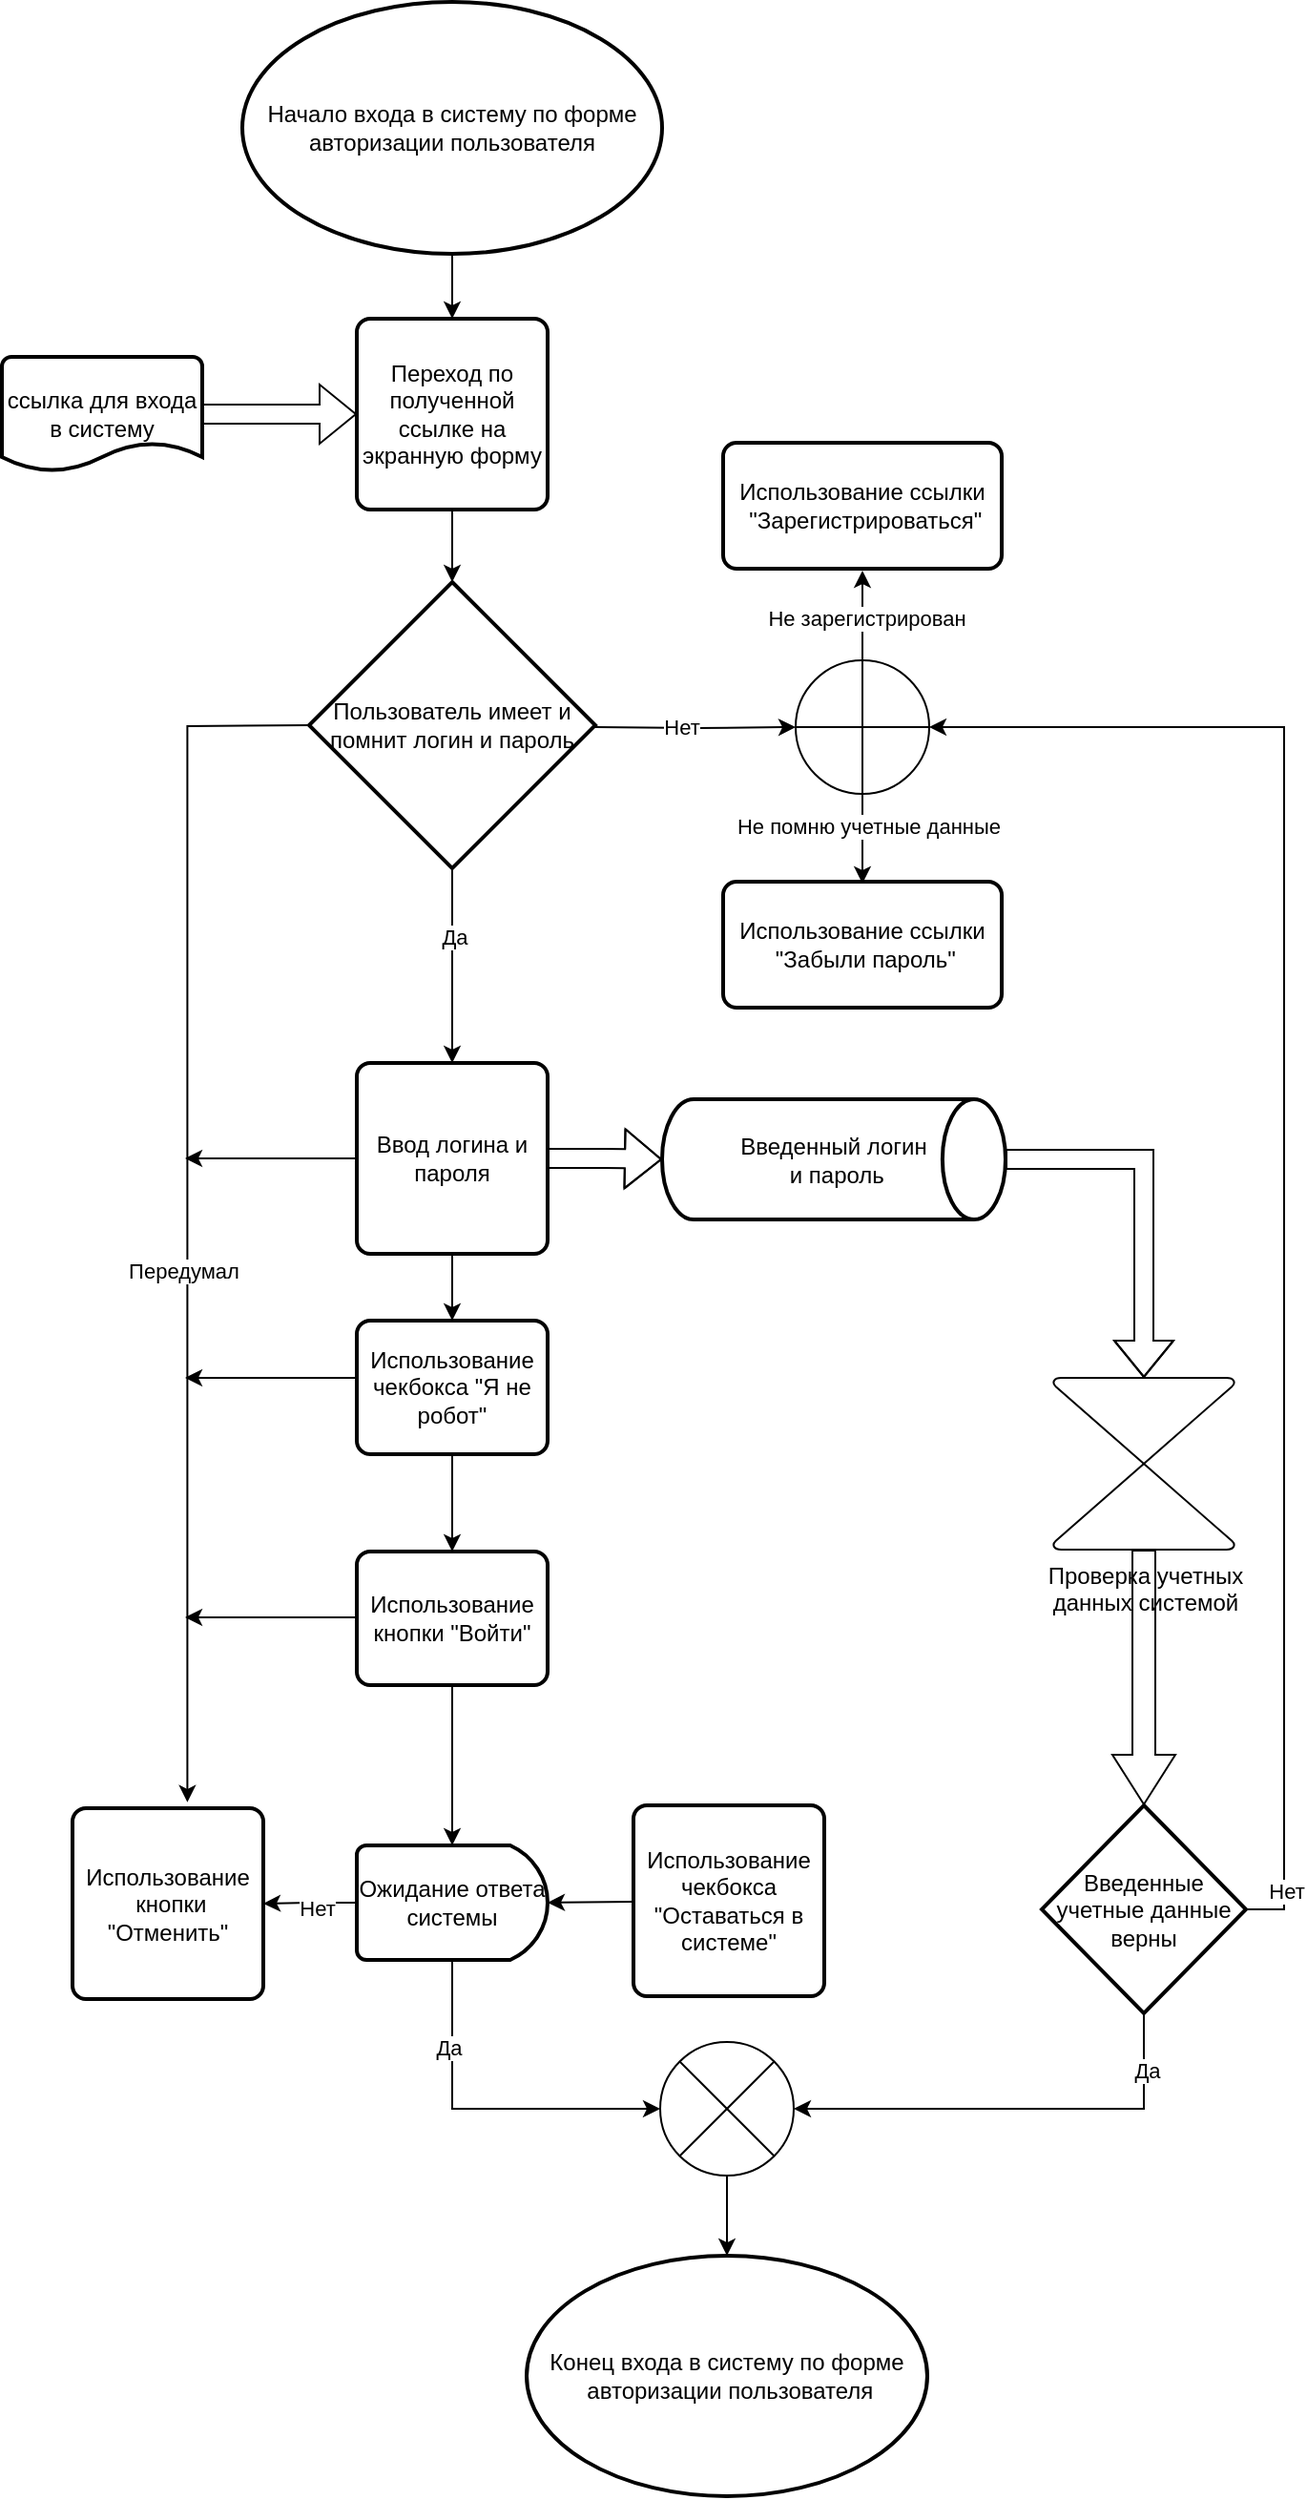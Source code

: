 <mxfile version="21.6.9" type="device" pages="2">
  <diagram name="Задание 1.1" id="edf60f1a-56cd-e834-aa8a-f176f3a09ee4">
    <mxGraphModel dx="2287" dy="1295" grid="1" gridSize="10" guides="1" tooltips="1" connect="1" arrows="1" fold="1" page="1" pageScale="1" pageWidth="1100" pageHeight="850" background="none" math="0" shadow="0">
      <root>
        <mxCell id="0" />
        <mxCell id="1" parent="0" />
        <mxCell id="NXcKFDhUdFTzib9vMsDD-40" value="" style="edgeStyle=orthogonalEdgeStyle;rounded=0;orthogonalLoop=1;jettySize=auto;html=1;" parent="1" source="NXcKFDhUdFTzib9vMsDD-37" target="NXcKFDhUdFTzib9vMsDD-39" edge="1">
          <mxGeometry relative="1" as="geometry" />
        </mxCell>
        <mxCell id="NXcKFDhUdFTzib9vMsDD-37" value="Начало&amp;nbsp;входа в систему по форме авторизации пользователя" style="strokeWidth=2;html=1;shape=mxgraph.flowchart.start_1;whiteSpace=wrap;aspect=fixed;" parent="1" vertex="1">
          <mxGeometry x="459" y="175" width="220" height="132" as="geometry" />
        </mxCell>
        <mxCell id="NXcKFDhUdFTzib9vMsDD-95" style="edgeStyle=orthogonalEdgeStyle;shape=flexArrow;rounded=0;orthogonalLoop=1;jettySize=auto;html=1;exitX=1;exitY=0.5;exitDx=0;exitDy=0;exitPerimeter=0;entryX=0;entryY=0.5;entryDx=0;entryDy=0;" parent="1" source="NXcKFDhUdFTzib9vMsDD-38" target="NXcKFDhUdFTzib9vMsDD-39" edge="1">
          <mxGeometry relative="1" as="geometry">
            <mxPoint x="452" y="391" as="sourcePoint" />
          </mxGeometry>
        </mxCell>
        <mxCell id="NXcKFDhUdFTzib9vMsDD-38" value="ссылка для входа в систему" style="strokeWidth=2;html=1;shape=mxgraph.flowchart.document2;whiteSpace=wrap;size=0.25;" parent="1" vertex="1">
          <mxGeometry x="333" y="361" width="105" height="60" as="geometry" />
        </mxCell>
        <mxCell id="NXcKFDhUdFTzib9vMsDD-80" value="" style="edgeStyle=orthogonalEdgeStyle;rounded=0;orthogonalLoop=1;jettySize=auto;html=1;" parent="1" source="NXcKFDhUdFTzib9vMsDD-39" target="NXcKFDhUdFTzib9vMsDD-47" edge="1">
          <mxGeometry relative="1" as="geometry" />
        </mxCell>
        <mxCell id="NXcKFDhUdFTzib9vMsDD-39" value="Переход по полученной ссылке на экранную форму" style="rounded=1;whiteSpace=wrap;html=1;absoluteArcSize=1;arcSize=14;strokeWidth=2;" parent="1" vertex="1">
          <mxGeometry x="519" y="341" width="100" height="100" as="geometry" />
        </mxCell>
        <mxCell id="NXcKFDhUdFTzib9vMsDD-71" value="" style="edgeStyle=orthogonalEdgeStyle;rounded=0;orthogonalLoop=1;jettySize=auto;html=1;" parent="1" source="NXcKFDhUdFTzib9vMsDD-43" target="NXcKFDhUdFTzib9vMsDD-69" edge="1">
          <mxGeometry relative="1" as="geometry" />
        </mxCell>
        <mxCell id="NXcKFDhUdFTzib9vMsDD-82" style="edgeStyle=orthogonalEdgeStyle;rounded=0;orthogonalLoop=1;jettySize=auto;html=1;" parent="1" source="NXcKFDhUdFTzib9vMsDD-43" edge="1">
          <mxGeometry relative="1" as="geometry">
            <mxPoint x="429" y="781" as="targetPoint" />
          </mxGeometry>
        </mxCell>
        <mxCell id="NXcKFDhUdFTzib9vMsDD-43" value="Ввод логина и пароля" style="rounded=1;whiteSpace=wrap;html=1;absoluteArcSize=1;arcSize=14;strokeWidth=2;" parent="1" vertex="1">
          <mxGeometry x="519" y="731" width="100" height="100" as="geometry" />
        </mxCell>
        <mxCell id="NXcKFDhUdFTzib9vMsDD-48" value="" style="edgeStyle=orthogonalEdgeStyle;rounded=0;orthogonalLoop=1;jettySize=auto;html=1;" parent="1" source="NXcKFDhUdFTzib9vMsDD-47" target="NXcKFDhUdFTzib9vMsDD-43" edge="1">
          <mxGeometry relative="1" as="geometry" />
        </mxCell>
        <mxCell id="NXcKFDhUdFTzib9vMsDD-54" value="Да" style="edgeLabel;html=1;align=center;verticalAlign=middle;resizable=0;points=[];" parent="NXcKFDhUdFTzib9vMsDD-48" vertex="1" connectable="0">
          <mxGeometry x="-0.324" y="1" relative="1" as="geometry">
            <mxPoint y="1" as="offset" />
          </mxGeometry>
        </mxCell>
        <mxCell id="NXcKFDhUdFTzib9vMsDD-60" value="" style="edgeStyle=orthogonalEdgeStyle;rounded=0;orthogonalLoop=1;jettySize=auto;html=1;" parent="1" target="NXcKFDhUdFTzib9vMsDD-59" edge="1">
          <mxGeometry relative="1" as="geometry">
            <mxPoint x="644" y="555" as="sourcePoint" />
          </mxGeometry>
        </mxCell>
        <mxCell id="NXcKFDhUdFTzib9vMsDD-61" value="Нет" style="edgeLabel;html=1;align=center;verticalAlign=middle;resizable=0;points=[];" parent="NXcKFDhUdFTzib9vMsDD-60" vertex="1" connectable="0">
          <mxGeometry x="-0.143" y="1" relative="1" as="geometry">
            <mxPoint as="offset" />
          </mxGeometry>
        </mxCell>
        <mxCell id="NXcKFDhUdFTzib9vMsDD-78" style="edgeStyle=orthogonalEdgeStyle;rounded=0;orthogonalLoop=1;jettySize=auto;html=1;entryX=0.602;entryY=-0.031;entryDx=0;entryDy=0;entryPerimeter=0;" parent="1" target="NXcKFDhUdFTzib9vMsDD-75" edge="1">
          <mxGeometry relative="1" as="geometry">
            <mxPoint x="495" y="554" as="sourcePoint" />
            <mxPoint x="420.6" y="1127.3" as="targetPoint" />
          </mxGeometry>
        </mxCell>
        <mxCell id="NXcKFDhUdFTzib9vMsDD-81" value="Передумал" style="edgeLabel;html=1;align=center;verticalAlign=middle;resizable=0;points=[];" parent="NXcKFDhUdFTzib9vMsDD-78" vertex="1" connectable="0">
          <mxGeometry x="0.113" y="-2" relative="1" as="geometry">
            <mxPoint as="offset" />
          </mxGeometry>
        </mxCell>
        <mxCell id="NXcKFDhUdFTzib9vMsDD-47" value="Пользователь имеет и &lt;br&gt;помнит логин и пароль" style="strokeWidth=2;html=1;shape=mxgraph.flowchart.decision;whiteSpace=wrap;aspect=fixed;" parent="1" vertex="1">
          <mxGeometry x="494" y="479" width="150" height="150" as="geometry" />
        </mxCell>
        <mxCell id="NXcKFDhUdFTzib9vMsDD-88" value="" style="edgeStyle=orthogonalEdgeStyle;rounded=0;orthogonalLoop=1;jettySize=auto;html=1;entryX=1;entryY=0.5;entryDx=0;entryDy=0;" parent="1" source="NXcKFDhUdFTzib9vMsDD-49" target="NXcKFDhUdFTzib9vMsDD-75" edge="1">
          <mxGeometry relative="1" as="geometry">
            <mxPoint x="454" y="1171.0" as="targetPoint" />
          </mxGeometry>
        </mxCell>
        <mxCell id="NXcKFDhUdFTzib9vMsDD-127" value="Нет" style="edgeLabel;html=1;align=center;verticalAlign=middle;resizable=0;points=[];" parent="NXcKFDhUdFTzib9vMsDD-88" vertex="1" connectable="0">
          <mxGeometry x="-0.151" y="3" relative="1" as="geometry">
            <mxPoint as="offset" />
          </mxGeometry>
        </mxCell>
        <mxCell id="NXcKFDhUdFTzib9vMsDD-49" value="Ожидание ответа системы&lt;br&gt;" style="strokeWidth=2;html=1;shape=mxgraph.flowchart.delay;whiteSpace=wrap;" parent="1" vertex="1">
          <mxGeometry x="519" y="1141" width="100" height="60" as="geometry" />
        </mxCell>
        <mxCell id="NXcKFDhUdFTzib9vMsDD-52" value="" style="edgeStyle=orthogonalEdgeStyle;rounded=0;orthogonalLoop=1;jettySize=auto;html=1;" parent="1" target="NXcKFDhUdFTzib9vMsDD-49" edge="1">
          <mxGeometry relative="1" as="geometry">
            <mxPoint x="709.7" y="1170" as="sourcePoint" />
          </mxGeometry>
        </mxCell>
        <mxCell id="NXcKFDhUdFTzib9vMsDD-58" value="Использование чекбокса&lt;br style=&quot;border-color: var(--border-color);&quot;&gt;&quot;Оставаться в системе&quot;&lt;br style=&quot;border-color: var(--border-color);&quot;&gt;" style="rounded=1;whiteSpace=wrap;html=1;absoluteArcSize=1;arcSize=14;strokeWidth=2;" parent="1" vertex="1">
          <mxGeometry x="664" y="1120" width="100" height="100" as="geometry" />
        </mxCell>
        <mxCell id="NXcKFDhUdFTzib9vMsDD-63" value="" style="edgeStyle=orthogonalEdgeStyle;rounded=0;orthogonalLoop=1;jettySize=auto;html=1;" parent="1" source="NXcKFDhUdFTzib9vMsDD-59" edge="1">
          <mxGeometry relative="1" as="geometry">
            <mxPoint x="784" y="473" as="targetPoint" />
          </mxGeometry>
        </mxCell>
        <mxCell id="NXcKFDhUdFTzib9vMsDD-64" value="Не зарегистрирован" style="edgeLabel;html=1;align=center;verticalAlign=middle;resizable=0;points=[];" parent="NXcKFDhUdFTzib9vMsDD-63" vertex="1" connectable="0">
          <mxGeometry x="-0.08" y="-2" relative="1" as="geometry">
            <mxPoint as="offset" />
          </mxGeometry>
        </mxCell>
        <mxCell id="NXcKFDhUdFTzib9vMsDD-67" value="" style="edgeStyle=orthogonalEdgeStyle;rounded=0;orthogonalLoop=1;jettySize=auto;html=1;" parent="1" source="NXcKFDhUdFTzib9vMsDD-59" edge="1">
          <mxGeometry relative="1" as="geometry">
            <mxPoint x="784" y="637" as="targetPoint" />
          </mxGeometry>
        </mxCell>
        <mxCell id="NXcKFDhUdFTzib9vMsDD-68" value="Не помню учетные данные" style="edgeLabel;html=1;align=center;verticalAlign=middle;resizable=0;points=[];" parent="NXcKFDhUdFTzib9vMsDD-67" vertex="1" connectable="0">
          <mxGeometry x="-0.277" y="3" relative="1" as="geometry">
            <mxPoint as="offset" />
          </mxGeometry>
        </mxCell>
        <mxCell id="NXcKFDhUdFTzib9vMsDD-59" value="" style="verticalLabelPosition=bottom;verticalAlign=top;html=1;shape=mxgraph.flowchart.summing_function;" parent="1" vertex="1">
          <mxGeometry x="749" y="520" width="70" height="70" as="geometry" />
        </mxCell>
        <mxCell id="NXcKFDhUdFTzib9vMsDD-62" value="Использование ссылки&lt;br&gt;&amp;nbsp;&quot;Зарегистрироваться&quot;" style="rounded=1;whiteSpace=wrap;html=1;absoluteArcSize=1;arcSize=14;strokeWidth=2;" parent="1" vertex="1">
          <mxGeometry x="711" y="406" width="146" height="66" as="geometry" />
        </mxCell>
        <mxCell id="NXcKFDhUdFTzib9vMsDD-66" value="Использование ссылки&lt;br&gt;&amp;nbsp;&quot;Забыли пароль&quot;" style="rounded=1;whiteSpace=wrap;html=1;absoluteArcSize=1;arcSize=14;strokeWidth=2;" parent="1" vertex="1">
          <mxGeometry x="711" y="636" width="146" height="66" as="geometry" />
        </mxCell>
        <mxCell id="NXcKFDhUdFTzib9vMsDD-72" value="" style="edgeStyle=orthogonalEdgeStyle;rounded=0;orthogonalLoop=1;jettySize=auto;html=1;exitX=0.5;exitY=1;exitDx=0;exitDy=0;" parent="1" source="NXcKFDhUdFTzib9vMsDD-77" target="NXcKFDhUdFTzib9vMsDD-49" edge="1">
          <mxGeometry relative="1" as="geometry">
            <mxPoint x="569" y="1093" as="sourcePoint" />
          </mxGeometry>
        </mxCell>
        <mxCell id="NXcKFDhUdFTzib9vMsDD-87" value="" style="edgeStyle=orthogonalEdgeStyle;rounded=0;orthogonalLoop=1;jettySize=auto;html=1;" parent="1" source="NXcKFDhUdFTzib9vMsDD-69" target="NXcKFDhUdFTzib9vMsDD-77" edge="1">
          <mxGeometry relative="1" as="geometry" />
        </mxCell>
        <mxCell id="NXcKFDhUdFTzib9vMsDD-100" value="" style="edgeStyle=orthogonalEdgeStyle;shape=flexArrow;rounded=0;orthogonalLoop=1;jettySize=auto;html=1;exitX=1;exitY=0.5;exitDx=0;exitDy=0;" parent="1" source="NXcKFDhUdFTzib9vMsDD-43" target="NXcKFDhUdFTzib9vMsDD-97" edge="1">
          <mxGeometry relative="1" as="geometry" />
        </mxCell>
        <mxCell id="NXcKFDhUdFTzib9vMsDD-69" value="Использование чекбокса &quot;Я не робот&quot;" style="rounded=1;whiteSpace=wrap;html=1;absoluteArcSize=1;arcSize=14;strokeWidth=2;" parent="1" vertex="1">
          <mxGeometry x="519" y="866" width="100" height="70" as="geometry" />
        </mxCell>
        <mxCell id="NXcKFDhUdFTzib9vMsDD-75" value="Использование&lt;br&gt;&amp;nbsp;кнопки &quot;Отменить&quot;&lt;br style=&quot;border-color: var(--border-color);&quot;&gt;" style="rounded=1;whiteSpace=wrap;html=1;absoluteArcSize=1;arcSize=14;strokeWidth=2;" parent="1" vertex="1">
          <mxGeometry x="370" y="1121.5" width="100" height="100" as="geometry" />
        </mxCell>
        <mxCell id="NXcKFDhUdFTzib9vMsDD-77" value="Использование кнопки &quot;Войти&quot;" style="rounded=1;whiteSpace=wrap;html=1;absoluteArcSize=1;arcSize=14;strokeWidth=2;" parent="1" vertex="1">
          <mxGeometry x="519" y="987" width="100" height="70" as="geometry" />
        </mxCell>
        <mxCell id="NXcKFDhUdFTzib9vMsDD-85" style="edgeStyle=orthogonalEdgeStyle;rounded=0;orthogonalLoop=1;jettySize=auto;html=1;" parent="1" edge="1">
          <mxGeometry relative="1" as="geometry">
            <mxPoint x="429" y="1021.5" as="targetPoint" />
            <mxPoint x="519" y="1021.5" as="sourcePoint" />
          </mxGeometry>
        </mxCell>
        <mxCell id="NXcKFDhUdFTzib9vMsDD-86" style="edgeStyle=orthogonalEdgeStyle;rounded=0;orthogonalLoop=1;jettySize=auto;html=1;" parent="1" edge="1">
          <mxGeometry relative="1" as="geometry">
            <mxPoint x="429" y="896" as="targetPoint" />
            <mxPoint x="519" y="896" as="sourcePoint" />
          </mxGeometry>
        </mxCell>
        <mxCell id="NXcKFDhUdFTzib9vMsDD-103" style="edgeStyle=orthogonalEdgeStyle;shape=flexArrow;rounded=0;orthogonalLoop=1;jettySize=auto;html=1;exitX=1;exitY=0.5;exitDx=0;exitDy=0;exitPerimeter=0;entryX=0.5;entryY=0;entryDx=0;entryDy=0;entryPerimeter=0;" parent="1" source="NXcKFDhUdFTzib9vMsDD-97" target="NXcKFDhUdFTzib9vMsDD-99" edge="1">
          <mxGeometry relative="1" as="geometry" />
        </mxCell>
        <mxCell id="NXcKFDhUdFTzib9vMsDD-97" value="Введенный логин&lt;br style=&quot;border-color: var(--border-color);&quot;&gt;&amp;nbsp;и пароль" style="strokeWidth=2;html=1;shape=mxgraph.flowchart.direct_data;whiteSpace=wrap;" parent="1" vertex="1">
          <mxGeometry x="679" y="750" width="180" height="63" as="geometry" />
        </mxCell>
        <mxCell id="NXcKFDhUdFTzib9vMsDD-106" value="" style="edgeStyle=orthogonalEdgeStyle;shape=flexArrow;rounded=0;orthogonalLoop=1;jettySize=auto;html=1;width=12;endSize=8.33;" parent="1" source="NXcKFDhUdFTzib9vMsDD-99" target="NXcKFDhUdFTzib9vMsDD-105" edge="1">
          <mxGeometry relative="1" as="geometry" />
        </mxCell>
        <mxCell id="NXcKFDhUdFTzib9vMsDD-99" value="Проверка учетных&lt;br style=&quot;border-color: var(--border-color);&quot;&gt;&lt;span style=&quot;border-color: var(--border-color);&quot;&gt;данных системой&lt;/span&gt;" style="verticalLabelPosition=bottom;verticalAlign=top;html=1;shape=mxgraph.flowchart.collate;" parent="1" vertex="1">
          <mxGeometry x="884" y="896" width="95" height="90" as="geometry" />
        </mxCell>
        <mxCell id="NXcKFDhUdFTzib9vMsDD-105" value="Введенные учетные данные верны" style="strokeWidth=2;html=1;shape=mxgraph.flowchart.decision;whiteSpace=wrap;" parent="1" vertex="1">
          <mxGeometry x="878" y="1120" width="107" height="109" as="geometry" />
        </mxCell>
        <mxCell id="NXcKFDhUdFTzib9vMsDD-109" value="" style="verticalLabelPosition=bottom;verticalAlign=top;html=1;shape=mxgraph.flowchart.or;" parent="1" vertex="1">
          <mxGeometry x="678" y="1244" width="70" height="70" as="geometry" />
        </mxCell>
        <mxCell id="NXcKFDhUdFTzib9vMsDD-112" value="" style="edgeStyle=orthogonalEdgeStyle;rounded=0;orthogonalLoop=1;jettySize=auto;html=1;exitX=0.5;exitY=1;exitDx=0;exitDy=0;entryX=0;entryY=0.5;entryDx=0;entryDy=0;entryPerimeter=0;exitPerimeter=0;" parent="1" source="NXcKFDhUdFTzib9vMsDD-49" target="NXcKFDhUdFTzib9vMsDD-109" edge="1">
          <mxGeometry relative="1" as="geometry">
            <mxPoint x="568.5" y="1206" as="sourcePoint" />
            <mxPoint x="568.5" y="1290" as="targetPoint" />
          </mxGeometry>
        </mxCell>
        <mxCell id="NXcKFDhUdFTzib9vMsDD-126" value="Да" style="edgeLabel;html=1;align=center;verticalAlign=middle;resizable=0;points=[];" parent="NXcKFDhUdFTzib9vMsDD-112" vertex="1" connectable="0">
          <mxGeometry x="-0.508" y="-2" relative="1" as="geometry">
            <mxPoint as="offset" />
          </mxGeometry>
        </mxCell>
        <mxCell id="NXcKFDhUdFTzib9vMsDD-113" value="" style="edgeStyle=orthogonalEdgeStyle;rounded=0;orthogonalLoop=1;jettySize=auto;html=1;exitX=0.5;exitY=1;exitDx=0;exitDy=0;entryX=1;entryY=0.5;entryDx=0;entryDy=0;entryPerimeter=0;exitPerimeter=0;" parent="1" source="NXcKFDhUdFTzib9vMsDD-105" target="NXcKFDhUdFTzib9vMsDD-109" edge="1">
          <mxGeometry relative="1" as="geometry">
            <mxPoint x="579" y="1211" as="sourcePoint" />
            <mxPoint x="756" y="1326" as="targetPoint" />
          </mxGeometry>
        </mxCell>
        <mxCell id="NXcKFDhUdFTzib9vMsDD-118" value="Да" style="edgeLabel;html=1;align=center;verticalAlign=middle;resizable=0;points=[];" parent="NXcKFDhUdFTzib9vMsDD-113" vertex="1" connectable="0">
          <mxGeometry x="-0.745" y="1" relative="1" as="geometry">
            <mxPoint as="offset" />
          </mxGeometry>
        </mxCell>
        <mxCell id="NXcKFDhUdFTzib9vMsDD-115" value="Конец входа в систему по форме&lt;br&gt;&amp;nbsp;авторизации пользователя" style="strokeWidth=2;html=1;shape=mxgraph.flowchart.start_1;whiteSpace=wrap;aspect=fixed;" parent="1" vertex="1">
          <mxGeometry x="608" y="1356" width="210" height="126" as="geometry" />
        </mxCell>
        <mxCell id="NXcKFDhUdFTzib9vMsDD-117" value="" style="edgeStyle=orthogonalEdgeStyle;rounded=0;orthogonalLoop=1;jettySize=auto;html=1;exitX=0.5;exitY=1;exitDx=0;exitDy=0;entryX=0.5;entryY=0;entryDx=0;entryDy=0;entryPerimeter=0;exitPerimeter=0;" parent="1" source="NXcKFDhUdFTzib9vMsDD-109" target="NXcKFDhUdFTzib9vMsDD-115" edge="1">
          <mxGeometry relative="1" as="geometry">
            <mxPoint x="713.5" y="1330" as="sourcePoint" />
            <mxPoint x="713.5" y="1414" as="targetPoint" />
          </mxGeometry>
        </mxCell>
        <mxCell id="NXcKFDhUdFTzib9vMsDD-121" value="" style="edgeStyle=orthogonalEdgeStyle;rounded=0;orthogonalLoop=1;jettySize=auto;html=1;exitX=1;exitY=0.5;exitDx=0;exitDy=0;entryX=1;entryY=0.5;entryDx=0;entryDy=0;entryPerimeter=0;exitPerimeter=0;" parent="1" source="NXcKFDhUdFTzib9vMsDD-105" target="NXcKFDhUdFTzib9vMsDD-59" edge="1">
          <mxGeometry relative="1" as="geometry">
            <mxPoint x="1205" y="1187" as="sourcePoint" />
            <mxPoint x="1039" y="566" as="targetPoint" />
          </mxGeometry>
        </mxCell>
        <mxCell id="NXcKFDhUdFTzib9vMsDD-122" value="Нет" style="edgeLabel;html=1;align=center;verticalAlign=middle;resizable=0;points=[];" parent="NXcKFDhUdFTzib9vMsDD-121" vertex="1" connectable="0">
          <mxGeometry x="-0.925" y="-1" relative="1" as="geometry">
            <mxPoint y="1" as="offset" />
          </mxGeometry>
        </mxCell>
      </root>
    </mxGraphModel>
  </diagram>
  <diagram id="Fajf6Du-a-zhBee5hGhU" name="Задание 1.2">
    <mxGraphModel dx="2787" dy="3448" grid="1" gridSize="10" guides="1" tooltips="1" connect="1" arrows="1" fold="1" page="1" pageScale="1" pageWidth="827" pageHeight="1169" math="0" shadow="0">
      <root>
        <mxCell id="0" />
        <mxCell id="1" parent="0" />
        <mxCell id="0-b03ZIYhy6DXenAKKUn-5" value="" style="edgeStyle=orthogonalEdgeStyle;rounded=0;orthogonalLoop=1;jettySize=auto;html=1;" parent="1" source="ahKrlXndqeYSALNlwnWM-1" target="0-b03ZIYhy6DXenAKKUn-4" edge="1">
          <mxGeometry relative="1" as="geometry">
            <Array as="points">
              <mxPoint x="-460" y="-2200" />
              <mxPoint x="-460" y="-2200" />
            </Array>
          </mxGeometry>
        </mxCell>
        <mxCell id="ahKrlXndqeYSALNlwnWM-1" value="&amp;nbsp;Начало создания&lt;br&gt;&amp;nbsp;события для календаря событий" style="strokeWidth=2;html=1;shape=mxgraph.flowchart.start_1;whiteSpace=wrap;" parent="1" vertex="1">
          <mxGeometry x="-550" y="-2320" width="180" height="80" as="geometry" />
        </mxCell>
        <mxCell id="ahKrlXndqeYSALNlwnWM-2" value="&amp;nbsp;Конец создания&lt;br&gt;&amp;nbsp;события для календаря событий" style="strokeWidth=2;html=1;shape=mxgraph.flowchart.start_1;whiteSpace=wrap;" parent="1" vertex="1">
          <mxGeometry x="-327" y="-647" width="180" height="80" as="geometry" />
        </mxCell>
        <mxCell id="0-b03ZIYhy6DXenAKKUn-10" style="edgeStyle=orthogonalEdgeStyle;rounded=0;orthogonalLoop=1;jettySize=auto;html=1;exitX=0.93;exitY=0.5;exitDx=0;exitDy=0;exitPerimeter=0;" parent="1" source="0-b03ZIYhy6DXenAKKUn-1" edge="1">
          <mxGeometry relative="1" as="geometry">
            <mxPoint x="-460" y="-2189.684" as="targetPoint" />
          </mxGeometry>
        </mxCell>
        <mxCell id="0-b03ZIYhy6DXenAKKUn-1" value="созданные категории событий&amp;nbsp;" style="strokeWidth=2;html=1;shape=mxgraph.flowchart.stored_data;whiteSpace=wrap;" parent="1" vertex="1">
          <mxGeometry x="-710" y="-2220" width="100" height="60" as="geometry" />
        </mxCell>
        <mxCell id="0-b03ZIYhy6DXenAKKUn-12" value="" style="edgeStyle=orthogonalEdgeStyle;rounded=0;orthogonalLoop=1;jettySize=auto;html=1;" parent="1" source="0-b03ZIYhy6DXenAKKUn-4" edge="1">
          <mxGeometry relative="1" as="geometry">
            <mxPoint x="-460" y="-2010" as="targetPoint" />
          </mxGeometry>
        </mxCell>
        <mxCell id="0-b03ZIYhy6DXenAKKUn-4" value="&amp;nbsp;Ввод наименования события через текстовое поле" style="rounded=1;whiteSpace=wrap;html=1;strokeWidth=2;" parent="1" vertex="1">
          <mxGeometry x="-520" y="-2150" width="120" height="60" as="geometry" />
        </mxCell>
        <mxCell id="0-b03ZIYhy6DXenAKKUn-24" value="" style="edgeStyle=orthogonalEdgeStyle;rounded=0;orthogonalLoop=1;jettySize=auto;html=1;" parent="1" source="0-b03ZIYhy6DXenAKKUn-14" target="0-b03ZIYhy6DXenAKKUn-23" edge="1">
          <mxGeometry relative="1" as="geometry" />
        </mxCell>
        <mxCell id="0-b03ZIYhy6DXenAKKUn-14" value="Выбор участников" style="verticalLabelPosition=bottom;verticalAlign=top;html=1;shape=mxgraph.flowchart.summing_function;" parent="1" vertex="1">
          <mxGeometry x="-495" y="-2037" width="70" height="70" as="geometry" />
        </mxCell>
        <mxCell id="0-b03ZIYhy6DXenAKKUn-20" value="" style="edgeStyle=orthogonalEdgeStyle;rounded=0;orthogonalLoop=1;jettySize=auto;html=1;" parent="1" target="0-b03ZIYhy6DXenAKKUn-14" edge="1">
          <mxGeometry relative="1" as="geometry">
            <mxPoint x="-580" y="-2001.526" as="sourcePoint" />
          </mxGeometry>
        </mxCell>
        <mxCell id="0-b03ZIYhy6DXenAKKUn-15" value="Выбор из конечного списка одного или нескольких подразделений (использование перечня подразделений из БД)" style="rounded=1;whiteSpace=wrap;html=1;strokeWidth=2;" parent="1" vertex="1">
          <mxGeometry x="-700" y="-2068" width="120" height="135" as="geometry" />
        </mxCell>
        <mxCell id="0-b03ZIYhy6DXenAKKUn-22" value="" style="edgeStyle=orthogonalEdgeStyle;rounded=0;orthogonalLoop=1;jettySize=auto;html=1;" parent="1" source="0-b03ZIYhy6DXenAKKUn-16" target="0-b03ZIYhy6DXenAKKUn-14" edge="1">
          <mxGeometry relative="1" as="geometry" />
        </mxCell>
        <mxCell id="0-b03ZIYhy6DXenAKKUn-16" value="Выбор из конечного списка всех сотрудников" style="rounded=1;whiteSpace=wrap;html=1;strokeWidth=2;" parent="1" vertex="1">
          <mxGeometry x="-350" y="-2032" width="120" height="60" as="geometry" />
        </mxCell>
        <mxCell id="0-b03ZIYhy6DXenAKKUn-21" value="" style="edgeStyle=orthogonalEdgeStyle;rounded=0;orthogonalLoop=1;jettySize=auto;html=1;" parent="1" source="0-b03ZIYhy6DXenAKKUn-17" edge="1">
          <mxGeometry relative="1" as="geometry">
            <mxPoint x="-700" y="-2001.526" as="targetPoint" />
          </mxGeometry>
        </mxCell>
        <mxCell id="0-b03ZIYhy6DXenAKKUn-17" value="БД сотрудников" style="strokeWidth=2;html=1;shape=mxgraph.flowchart.database;whiteSpace=wrap;" parent="1" vertex="1">
          <mxGeometry x="-800" y="-2046" width="70" height="90" as="geometry" />
        </mxCell>
        <mxCell id="0-b03ZIYhy6DXenAKKUn-26" value="" style="edgeStyle=orthogonalEdgeStyle;rounded=0;orthogonalLoop=1;jettySize=auto;html=1;" parent="1" source="0-b03ZIYhy6DXenAKKUn-23" target="0-b03ZIYhy6DXenAKKUn-25" edge="1">
          <mxGeometry relative="1" as="geometry" />
        </mxCell>
        <mxCell id="0-b03ZIYhy6DXenAKKUn-23" value="Выбор категории события из конечного списка" style="rounded=1;whiteSpace=wrap;html=1;verticalAlign=top;" parent="1" vertex="1">
          <mxGeometry x="-520" y="-1916" width="120" height="60" as="geometry" />
        </mxCell>
        <mxCell id="0-b03ZIYhy6DXenAKKUn-28" value="" style="edgeStyle=orthogonalEdgeStyle;rounded=0;orthogonalLoop=1;jettySize=auto;html=1;" parent="1" source="0-b03ZIYhy6DXenAKKUn-25" target="0-b03ZIYhy6DXenAKKUn-27" edge="1">
          <mxGeometry relative="1" as="geometry" />
        </mxCell>
        <mxCell id="0-b03ZIYhy6DXenAKKUn-25" value="Выбор часового пояса из конечного списка." style="whiteSpace=wrap;html=1;verticalAlign=top;rounded=1;" parent="1" vertex="1">
          <mxGeometry x="-520" y="-1830" width="120" height="60" as="geometry" />
        </mxCell>
        <mxCell id="0-b03ZIYhy6DXenAKKUn-30" value="" style="edgeStyle=orthogonalEdgeStyle;rounded=0;orthogonalLoop=1;jettySize=auto;html=1;" parent="1" source="0-b03ZIYhy6DXenAKKUn-27" target="0-b03ZIYhy6DXenAKKUn-29" edge="1">
          <mxGeometry relative="1" as="geometry" />
        </mxCell>
        <mxCell id="0-b03ZIYhy6DXenAKKUn-27" value="Ввод ссылки или места проведения через текстовое поле" style="whiteSpace=wrap;html=1;verticalAlign=top;rounded=1;" parent="1" vertex="1">
          <mxGeometry x="-520" y="-1740" width="120" height="60" as="geometry" />
        </mxCell>
        <mxCell id="0-b03ZIYhy6DXenAKKUn-32" value="" style="edgeStyle=orthogonalEdgeStyle;rounded=0;orthogonalLoop=1;jettySize=auto;html=1;" parent="1" source="0-b03ZIYhy6DXenAKKUn-29" target="0-b03ZIYhy6DXenAKKUn-31" edge="1">
          <mxGeometry relative="1" as="geometry" />
        </mxCell>
        <mxCell id="0-b03ZIYhy6DXenAKKUn-29" value="&amp;nbsp;Ввод описания события через многострочное текстовое поле." style="whiteSpace=wrap;html=1;verticalAlign=top;rounded=1;" parent="1" vertex="1">
          <mxGeometry x="-535" y="-1650" width="150" height="60" as="geometry" />
        </mxCell>
        <mxCell id="0-b03ZIYhy6DXenAKKUn-34" value="" style="edgeStyle=orthogonalEdgeStyle;rounded=0;orthogonalLoop=1;jettySize=auto;html=1;" parent="1" source="0-b03ZIYhy6DXenAKKUn-31" target="0-b03ZIYhy6DXenAKKUn-33" edge="1">
          <mxGeometry relative="1" as="geometry" />
        </mxCell>
        <mxCell id="0-b03ZIYhy6DXenAKKUn-31" value="Выбор даты и времени события" style="whiteSpace=wrap;html=1;verticalAlign=top;rounded=1;" parent="1" vertex="1">
          <mxGeometry x="-520" y="-1560" width="120" height="60" as="geometry" />
        </mxCell>
        <mxCell id="0-b03ZIYhy6DXenAKKUn-36" value="" style="edgeStyle=orthogonalEdgeStyle;rounded=0;orthogonalLoop=1;jettySize=auto;html=1;" parent="1" source="0-b03ZIYhy6DXenAKKUn-33" target="0-b03ZIYhy6DXenAKKUn-35" edge="1">
          <mxGeometry relative="1" as="geometry" />
        </mxCell>
        <mxCell id="0-b03ZIYhy6DXenAKKUn-33" value="Установка или снятие флажка &quot;Весь день&quot;" style="whiteSpace=wrap;html=1;verticalAlign=top;rounded=1;" parent="1" vertex="1">
          <mxGeometry x="-520" y="-1478" width="120" height="60" as="geometry" />
        </mxCell>
        <mxCell id="0-b03ZIYhy6DXenAKKUn-38" value="" style="edgeStyle=orthogonalEdgeStyle;rounded=0;orthogonalLoop=1;jettySize=auto;html=1;" parent="1" source="0-b03ZIYhy6DXenAKKUn-35" target="0-b03ZIYhy6DXenAKKUn-37" edge="1">
          <mxGeometry relative="1" as="geometry" />
        </mxCell>
        <mxCell id="0-b03ZIYhy6DXenAKKUn-35" value="Выбор периода повторения из конечного списка (включая опцию &quot;выбрать&quot;)" style="whiteSpace=wrap;html=1;verticalAlign=top;rounded=1;" parent="1" vertex="1">
          <mxGeometry x="-580" y="-1400" width="240" height="60" as="geometry" />
        </mxCell>
        <mxCell id="0-b03ZIYhy6DXenAKKUn-40" value="" style="edgeStyle=orthogonalEdgeStyle;rounded=0;orthogonalLoop=1;jettySize=auto;html=1;" parent="1" source="0-b03ZIYhy6DXenAKKUn-37" target="0-b03ZIYhy6DXenAKKUn-39" edge="1">
          <mxGeometry relative="1" as="geometry" />
        </mxCell>
        <mxCell id="0-b03ZIYhy6DXenAKKUn-37" value="Установка или снятие флажка &quot;Уведомить о событии&quot;" style="whiteSpace=wrap;html=1;verticalAlign=top;rounded=1;" parent="1" vertex="1">
          <mxGeometry x="-530" y="-1320" width="140" height="60" as="geometry" />
        </mxCell>
        <mxCell id="0-b03ZIYhy6DXenAKKUn-42" value="" style="edgeStyle=orthogonalEdgeStyle;rounded=0;orthogonalLoop=1;jettySize=auto;html=1;" parent="1" source="0-b03ZIYhy6DXenAKKUn-39" target="0-b03ZIYhy6DXenAKKUn-41" edge="1">
          <mxGeometry relative="1" as="geometry" />
        </mxCell>
        <mxCell id="0-b03ZIYhy6DXenAKKUn-39" value="Отправка уведомления всем сотрудникам компании при включенном флажке" style="whiteSpace=wrap;html=1;verticalAlign=top;rounded=1;" parent="1" vertex="1">
          <mxGeometry x="-574" y="-1240" width="230" height="60" as="geometry" />
        </mxCell>
        <mxCell id="0-b03ZIYhy6DXenAKKUn-45" value="" style="edgeStyle=orthogonalEdgeStyle;rounded=0;orthogonalLoop=1;jettySize=auto;html=1;entryX=0.5;entryY=0;entryDx=0;entryDy=0;entryPerimeter=0;" parent="1" source="0-b03ZIYhy6DXenAKKUn-41" edge="1" target="0-b03ZIYhy6DXenAKKUn-47">
          <mxGeometry relative="1" as="geometry">
            <mxPoint x="-460" y="-1038" as="targetPoint" />
          </mxGeometry>
        </mxCell>
        <mxCell id="0-b03ZIYhy6DXenAKKUn-41" value="Проверка наличия заполнения всех обязательных полей" style="whiteSpace=wrap;html=1;verticalAlign=top;rounded=1;" parent="1" vertex="1">
          <mxGeometry x="-520" y="-1138" width="120" height="60" as="geometry" />
        </mxCell>
        <mxCell id="0-b03ZIYhy6DXenAKKUn-50" value="" style="edgeStyle=orthogonalEdgeStyle;rounded=0;orthogonalLoop=1;jettySize=auto;html=1;entryX=1;entryY=0.5;entryDx=0;entryDy=0;entryPerimeter=0;exitX=0;exitY=0.5;exitDx=0;exitDy=0;exitPerimeter=0;" parent="1" source="0-b03ZIYhy6DXenAKKUn-47" target="0-b03ZIYhy6DXenAKKUn-51" edge="1">
          <mxGeometry relative="1" as="geometry">
            <mxPoint x="-709" y="-972.5" as="targetPoint" />
          </mxGeometry>
        </mxCell>
        <mxCell id="0-b03ZIYhy6DXenAKKUn-52" value="Нет" style="edgeLabel;html=1;align=center;verticalAlign=middle;resizable=0;points=[];" parent="0-b03ZIYhy6DXenAKKUn-50" vertex="1" connectable="0">
          <mxGeometry x="0.075" y="-1" relative="1" as="geometry">
            <mxPoint as="offset" />
          </mxGeometry>
        </mxCell>
        <mxCell id="0-b03ZIYhy6DXenAKKUn-57" value="" style="edgeStyle=orthogonalEdgeStyle;rounded=0;orthogonalLoop=1;jettySize=auto;html=1;" parent="1" source="0-b03ZIYhy6DXenAKKUn-47" target="0-b03ZIYhy6DXenAKKUn-56" edge="1">
          <mxGeometry relative="1" as="geometry" />
        </mxCell>
        <mxCell id="0-b03ZIYhy6DXenAKKUn-58" value="Да" style="edgeLabel;html=1;align=center;verticalAlign=middle;resizable=0;points=[];" parent="0-b03ZIYhy6DXenAKKUn-57" vertex="1" connectable="0">
          <mxGeometry x="-0.443" y="-1" relative="1" as="geometry">
            <mxPoint as="offset" />
          </mxGeometry>
        </mxCell>
        <mxCell id="0-b03ZIYhy6DXenAKKUn-47" value="Все обязательные &lt;br&gt;поля заполнены?" style="strokeWidth=2;html=1;shape=mxgraph.flowchart.decision;whiteSpace=wrap;" parent="1" vertex="1">
          <mxGeometry x="-574" y="-1005" width="230" height="105" as="geometry" />
        </mxCell>
        <mxCell id="0-b03ZIYhy6DXenAKKUn-54" value="" style="edgeStyle=orthogonalEdgeStyle;rounded=0;orthogonalLoop=1;jettySize=auto;html=1;" parent="1" source="0-b03ZIYhy6DXenAKKUn-51" target="0-b03ZIYhy6DXenAKKUn-53" edge="1">
          <mxGeometry relative="1" as="geometry" />
        </mxCell>
        <mxCell id="0-b03ZIYhy6DXenAKKUn-51" value="Отображение ошибки с информацией &quot;не заполнены обязательные поля&quot;" style="strokeWidth=2;html=1;shape=mxgraph.flowchart.display;whiteSpace=wrap;" parent="1" vertex="1">
          <mxGeometry x="-807" y="-999" width="180" height="84" as="geometry" />
        </mxCell>
        <mxCell id="0-b03ZIYhy6DXenAKKUn-55" value="" style="edgeStyle=orthogonalEdgeStyle;rounded=0;orthogonalLoop=1;jettySize=auto;html=1;" parent="1" source="0-b03ZIYhy6DXenAKKUn-53" target="0-b03ZIYhy6DXenAKKUn-41" edge="1">
          <mxGeometry relative="1" as="geometry" />
        </mxCell>
        <mxCell id="0-b03ZIYhy6DXenAKKUn-53" value="Выделение красным полей, которые необходимо заполнить." style="strokeWidth=2;html=1;shape=mxgraph.flowchart.display;whiteSpace=wrap;" parent="1" vertex="1">
          <mxGeometry x="-807" y="-1151.25" width="180" height="86.5" as="geometry" />
        </mxCell>
        <mxCell id="0-b03ZIYhy6DXenAKKUn-60" value="" style="edgeStyle=orthogonalEdgeStyle;rounded=0;orthogonalLoop=1;jettySize=auto;html=1;" parent="1" source="0-b03ZIYhy6DXenAKKUn-56" target="0-b03ZIYhy6DXenAKKUn-59" edge="1">
          <mxGeometry relative="1" as="geometry" />
        </mxCell>
        <mxCell id="0-b03ZIYhy6DXenAKKUn-56" value="Инициировать сохранение изменений" style="whiteSpace=wrap;html=1;verticalAlign=top;rounded=1;" parent="1" vertex="1">
          <mxGeometry x="-297" y="-983" width="120" height="60" as="geometry" />
        </mxCell>
        <mxCell id="0-b03ZIYhy6DXenAKKUn-62" value="" style="edgeStyle=orthogonalEdgeStyle;rounded=0;orthogonalLoop=1;jettySize=auto;html=1;" parent="1" source="0-b03ZIYhy6DXenAKKUn-59" target="0-b03ZIYhy6DXenAKKUn-61" edge="1">
          <mxGeometry relative="1" as="geometry" />
        </mxCell>
        <mxCell id="0-b03ZIYhy6DXenAKKUn-59" value="Получить от системы ответ о сохранении изменений" style="whiteSpace=wrap;html=1;verticalAlign=top;rounded=1;" parent="1" vertex="1">
          <mxGeometry x="-297" y="-891" width="120" height="71" as="geometry" />
        </mxCell>
        <mxCell id="0-b03ZIYhy6DXenAKKUn-63" value="" style="edgeStyle=orthogonalEdgeStyle;rounded=0;orthogonalLoop=1;jettySize=auto;html=1;" parent="1" source="0-b03ZIYhy6DXenAKKUn-61" target="ahKrlXndqeYSALNlwnWM-2" edge="1">
          <mxGeometry relative="1" as="geometry" />
        </mxCell>
        <mxCell id="0-b03ZIYhy6DXenAKKUn-61" value="Проверить отображение созданного события в общем перечне созданных событий" style="whiteSpace=wrap;html=1;verticalAlign=top;rounded=1;" parent="1" vertex="1">
          <mxGeometry x="-297" y="-790" width="120" height="90" as="geometry" />
        </mxCell>
      </root>
    </mxGraphModel>
  </diagram>
</mxfile>

